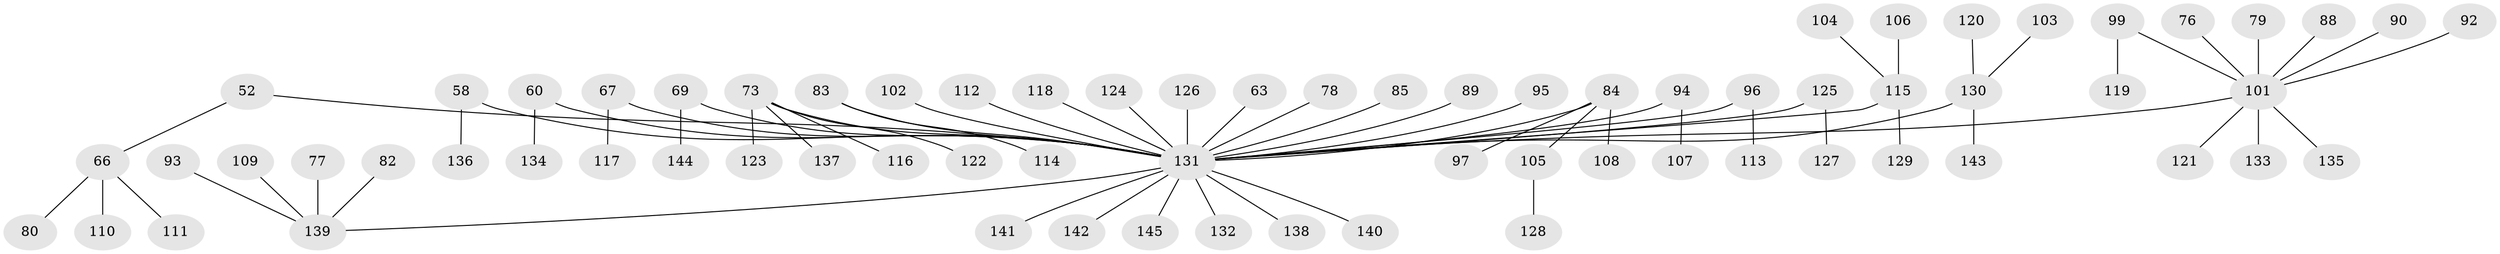 // original degree distribution, {2: 0.18620689655172415, 5: 0.041379310344827586, 8: 0.013793103448275862, 6: 0.013793103448275862, 4: 0.06896551724137931, 1: 0.5448275862068965, 3: 0.1310344827586207}
// Generated by graph-tools (version 1.1) at 2025/53/03/09/25 04:53:39]
// undirected, 72 vertices, 71 edges
graph export_dot {
graph [start="1"]
  node [color=gray90,style=filled];
  52;
  58;
  60;
  63;
  66;
  67;
  69;
  73 [super="+28"];
  76;
  77;
  78;
  79;
  80;
  82;
  83;
  84 [super="+65"];
  85;
  88;
  89;
  90;
  92;
  93;
  94;
  95;
  96 [super="+81"];
  97;
  99 [super="+64"];
  101 [super="+72+71+75"];
  102;
  103;
  104;
  105;
  106;
  107;
  108;
  109;
  110;
  111;
  112;
  113;
  114;
  115 [super="+10+21+53+57+59+100+98"];
  116;
  117;
  118;
  119;
  120;
  121;
  122;
  123;
  124;
  125;
  126;
  127;
  128;
  129;
  130 [super="+15+17+91"];
  131 [super="+49+30+27+36+46+56+68+48+54+50+51"];
  132;
  133;
  134;
  135;
  136;
  137;
  138;
  139 [super="+70+87"];
  140;
  141;
  142;
  143;
  144;
  145;
  52 -- 66;
  52 -- 131;
  58 -- 136;
  58 -- 131;
  60 -- 134;
  60 -- 131;
  63 -- 131;
  66 -- 80;
  66 -- 110;
  66 -- 111;
  67 -- 117;
  67 -- 131;
  69 -- 144;
  69 -- 131;
  73 -- 123;
  73 -- 137;
  73 -- 116;
  73 -- 122;
  73 -- 131;
  76 -- 101;
  77 -- 139;
  78 -- 131;
  79 -- 101;
  82 -- 139;
  83 -- 114;
  83 -- 131;
  84 -- 97;
  84 -- 108;
  84 -- 105;
  84 -- 131;
  85 -- 131;
  88 -- 101;
  89 -- 131;
  90 -- 101;
  92 -- 101;
  93 -- 139;
  94 -- 107;
  94 -- 131;
  95 -- 131;
  96 -- 113;
  96 -- 131;
  99 -- 119;
  99 -- 101;
  101 -- 131;
  101 -- 133;
  101 -- 135;
  101 -- 121;
  102 -- 131;
  103 -- 130;
  104 -- 115;
  105 -- 128;
  106 -- 115;
  109 -- 139;
  112 -- 131;
  115 -- 129;
  115 -- 131;
  118 -- 131;
  120 -- 130;
  124 -- 131;
  125 -- 127;
  125 -- 131;
  126 -- 131;
  130 -- 143;
  130 -- 131;
  131 -- 132;
  131 -- 141;
  131 -- 142;
  131 -- 138;
  131 -- 139;
  131 -- 145;
  131 -- 140;
}
